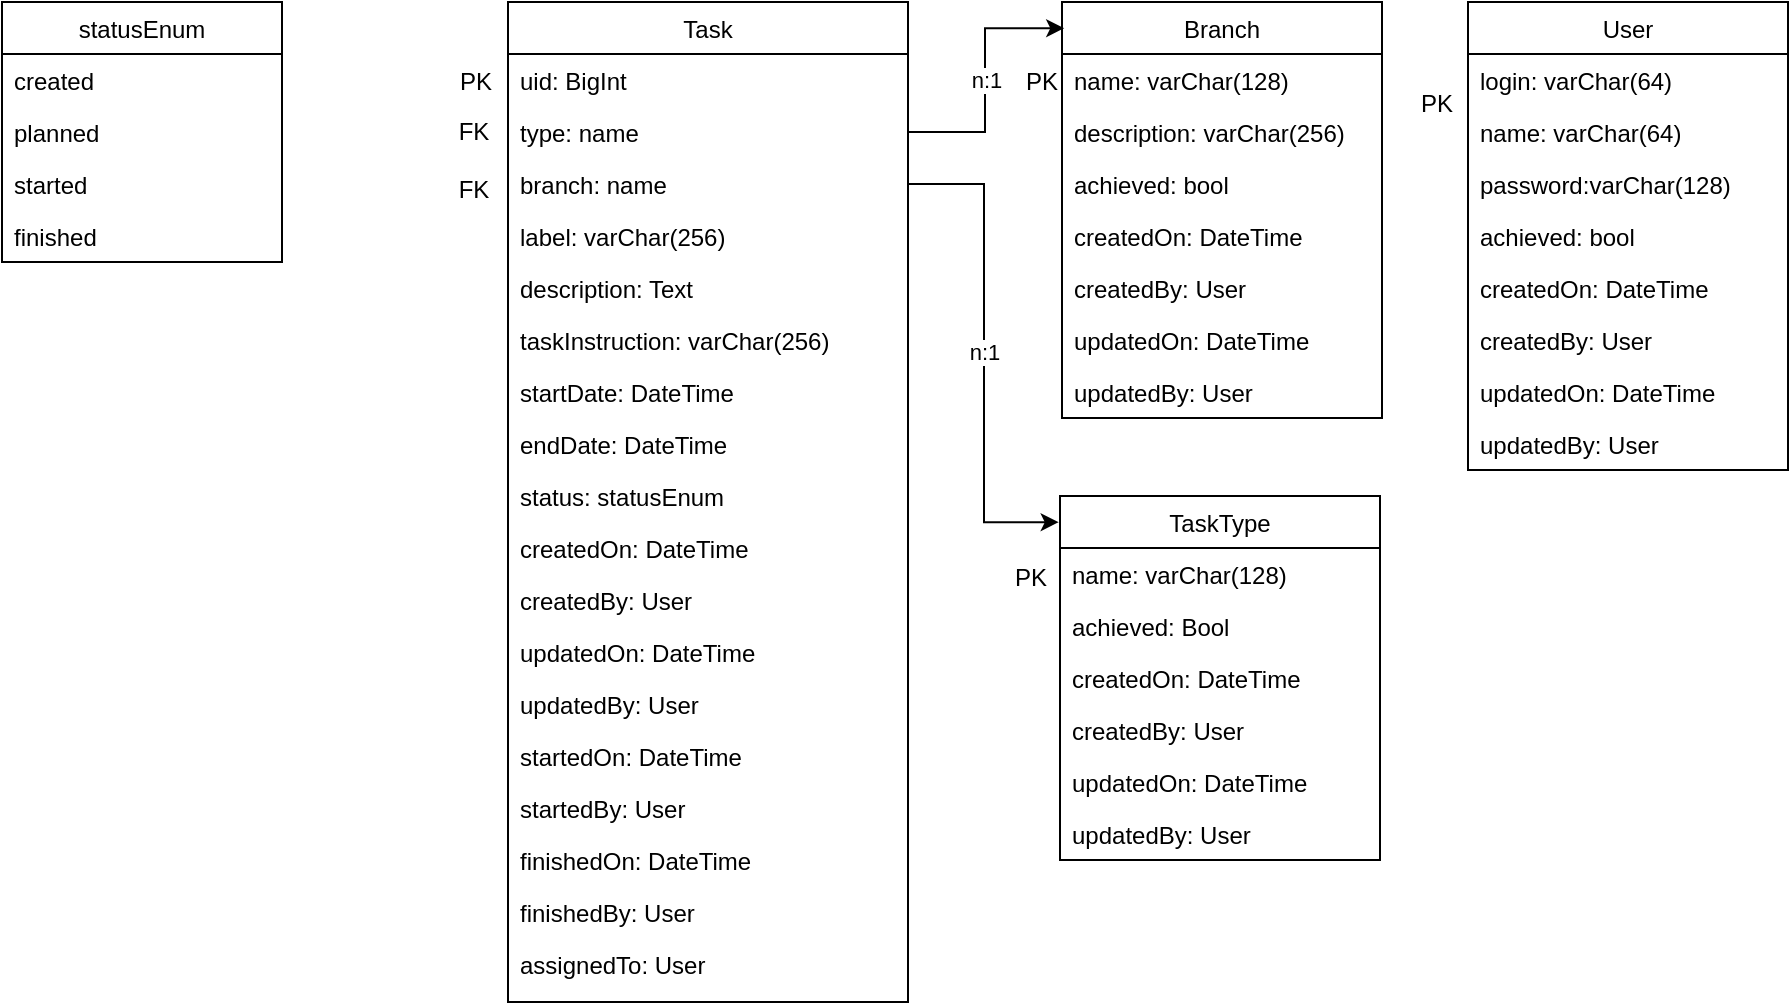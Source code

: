<mxfile version="19.0.0" type="device"><diagram id="C5RBs43oDa-KdzZeNtuy" name="Page-1"><mxGraphModel dx="1381" dy="591" grid="0" gridSize="10" guides="0" tooltips="1" connect="1" arrows="1" fold="1" page="0" pageScale="1" pageWidth="827" pageHeight="1169" math="0" shadow="0"><root><mxCell id="WIyWlLk6GJQsqaUBKTNV-0"/><mxCell id="WIyWlLk6GJQsqaUBKTNV-1" parent="WIyWlLk6GJQsqaUBKTNV-0"/><mxCell id="zkfFHV4jXpPFQw0GAbJ--0" value="Task" style="swimlane;fontStyle=0;align=center;verticalAlign=top;childLayout=stackLayout;horizontal=1;startSize=26;horizontalStack=0;resizeParent=1;resizeLast=0;collapsible=1;marginBottom=0;rounded=0;shadow=0;strokeWidth=1;" parent="WIyWlLk6GJQsqaUBKTNV-1" vertex="1"><mxGeometry x="3" y="80" width="200" height="500" as="geometry"><mxRectangle x="70" y="100" width="160" height="26" as="alternateBounds"/></mxGeometry></mxCell><mxCell id="zkfFHV4jXpPFQw0GAbJ--1" value="uid: BigInt" style="text;align=left;verticalAlign=top;spacingLeft=4;spacingRight=4;overflow=hidden;rotatable=0;points=[[0,0.5],[1,0.5]];portConstraint=eastwest;" parent="zkfFHV4jXpPFQw0GAbJ--0" vertex="1"><mxGeometry y="26" width="200" height="26" as="geometry"/></mxCell><mxCell id="zkfFHV4jXpPFQw0GAbJ--3" value="type: name" style="text;align=left;verticalAlign=top;spacingLeft=4;spacingRight=4;overflow=hidden;rotatable=0;points=[[0,0.5],[1,0.5]];portConstraint=eastwest;rounded=0;shadow=0;html=0;" parent="zkfFHV4jXpPFQw0GAbJ--0" vertex="1"><mxGeometry y="52" width="200" height="26" as="geometry"/></mxCell><mxCell id="723ChH0FQPOW0OSQCUjx-0" value="branch: name" style="text;align=left;verticalAlign=top;spacingLeft=4;spacingRight=4;overflow=hidden;rotatable=0;points=[[0,0.5],[1,0.5]];portConstraint=eastwest;rounded=0;shadow=0;html=0;" parent="zkfFHV4jXpPFQw0GAbJ--0" vertex="1"><mxGeometry y="78" width="200" height="26" as="geometry"/></mxCell><mxCell id="MRvpnOqSH5YKRGcCdDBZ-0" value="label: varChar(256)" style="text;align=left;verticalAlign=top;spacingLeft=4;spacingRight=4;overflow=hidden;rotatable=0;points=[[0,0.5],[1,0.5]];portConstraint=eastwest;rounded=0;shadow=0;html=0;" parent="zkfFHV4jXpPFQw0GAbJ--0" vertex="1"><mxGeometry y="104" width="200" height="26" as="geometry"/></mxCell><mxCell id="MRvpnOqSH5YKRGcCdDBZ-1" value="description: Text" style="text;align=left;verticalAlign=top;spacingLeft=4;spacingRight=4;overflow=hidden;rotatable=0;points=[[0,0.5],[1,0.5]];portConstraint=eastwest;rounded=0;shadow=0;html=0;" parent="zkfFHV4jXpPFQw0GAbJ--0" vertex="1"><mxGeometry y="130" width="200" height="26" as="geometry"/></mxCell><mxCell id="xe4j3x-Gy7MrRvBosijh-3" value="taskInstruction: varChar(256)" style="text;align=left;verticalAlign=top;spacingLeft=4;spacingRight=4;overflow=hidden;rotatable=0;points=[[0,0.5],[1,0.5]];portConstraint=eastwest;rounded=0;shadow=0;html=0;" parent="zkfFHV4jXpPFQw0GAbJ--0" vertex="1"><mxGeometry y="156" width="200" height="26" as="geometry"/></mxCell><mxCell id="MRvpnOqSH5YKRGcCdDBZ-2" value="startDate: DateTime" style="text;align=left;verticalAlign=top;spacingLeft=4;spacingRight=4;overflow=hidden;rotatable=0;points=[[0,0.5],[1,0.5]];portConstraint=eastwest;rounded=0;shadow=0;html=0;" parent="zkfFHV4jXpPFQw0GAbJ--0" vertex="1"><mxGeometry y="182" width="200" height="26" as="geometry"/></mxCell><mxCell id="MRvpnOqSH5YKRGcCdDBZ-3" value="endDate: DateTime" style="text;align=left;verticalAlign=top;spacingLeft=4;spacingRight=4;overflow=hidden;rotatable=0;points=[[0,0.5],[1,0.5]];portConstraint=eastwest;rounded=0;shadow=0;html=0;" parent="zkfFHV4jXpPFQw0GAbJ--0" vertex="1"><mxGeometry y="208" width="200" height="26" as="geometry"/></mxCell><mxCell id="MRvpnOqSH5YKRGcCdDBZ-4" value="status: statusEnum" style="text;align=left;verticalAlign=top;spacingLeft=4;spacingRight=4;overflow=hidden;rotatable=0;points=[[0,0.5],[1,0.5]];portConstraint=eastwest;rounded=0;shadow=0;html=0;" parent="zkfFHV4jXpPFQw0GAbJ--0" vertex="1"><mxGeometry y="234" width="200" height="26" as="geometry"/></mxCell><mxCell id="MRvpnOqSH5YKRGcCdDBZ-7" value="createdOn: DateTime" style="text;align=left;verticalAlign=top;spacingLeft=4;spacingRight=4;overflow=hidden;rotatable=0;points=[[0,0.5],[1,0.5]];portConstraint=eastwest;rounded=0;shadow=0;html=0;" parent="zkfFHV4jXpPFQw0GAbJ--0" vertex="1"><mxGeometry y="260" width="200" height="26" as="geometry"/></mxCell><mxCell id="MRvpnOqSH5YKRGcCdDBZ-8" value="createdBy: User" style="text;align=left;verticalAlign=top;spacingLeft=4;spacingRight=4;overflow=hidden;rotatable=0;points=[[0,0.5],[1,0.5]];portConstraint=eastwest;rounded=0;shadow=0;html=0;" parent="zkfFHV4jXpPFQw0GAbJ--0" vertex="1"><mxGeometry y="286" width="200" height="26" as="geometry"/></mxCell><mxCell id="MRvpnOqSH5YKRGcCdDBZ-9" value="updatedOn: DateTime" style="text;align=left;verticalAlign=top;spacingLeft=4;spacingRight=4;overflow=hidden;rotatable=0;points=[[0,0.5],[1,0.5]];portConstraint=eastwest;rounded=0;shadow=0;html=0;" parent="zkfFHV4jXpPFQw0GAbJ--0" vertex="1"><mxGeometry y="312" width="200" height="26" as="geometry"/></mxCell><mxCell id="MRvpnOqSH5YKRGcCdDBZ-10" value="updatedBy: User" style="text;align=left;verticalAlign=top;spacingLeft=4;spacingRight=4;overflow=hidden;rotatable=0;points=[[0,0.5],[1,0.5]];portConstraint=eastwest;rounded=0;shadow=0;html=0;" parent="zkfFHV4jXpPFQw0GAbJ--0" vertex="1"><mxGeometry y="338" width="200" height="26" as="geometry"/></mxCell><mxCell id="MRvpnOqSH5YKRGcCdDBZ-11" value="startedOn: DateTime" style="text;align=left;verticalAlign=top;spacingLeft=4;spacingRight=4;overflow=hidden;rotatable=0;points=[[0,0.5],[1,0.5]];portConstraint=eastwest;rounded=0;shadow=0;html=0;" parent="zkfFHV4jXpPFQw0GAbJ--0" vertex="1"><mxGeometry y="364" width="200" height="26" as="geometry"/></mxCell><mxCell id="MRvpnOqSH5YKRGcCdDBZ-12" value="startedBy: User" style="text;align=left;verticalAlign=top;spacingLeft=4;spacingRight=4;overflow=hidden;rotatable=0;points=[[0,0.5],[1,0.5]];portConstraint=eastwest;rounded=0;shadow=0;html=0;" parent="zkfFHV4jXpPFQw0GAbJ--0" vertex="1"><mxGeometry y="390" width="200" height="26" as="geometry"/></mxCell><mxCell id="MRvpnOqSH5YKRGcCdDBZ-13" value="finishedOn: DateTime" style="text;align=left;verticalAlign=top;spacingLeft=4;spacingRight=4;overflow=hidden;rotatable=0;points=[[0,0.5],[1,0.5]];portConstraint=eastwest;rounded=0;shadow=0;html=0;" parent="zkfFHV4jXpPFQw0GAbJ--0" vertex="1"><mxGeometry y="416" width="200" height="26" as="geometry"/></mxCell><mxCell id="MRvpnOqSH5YKRGcCdDBZ-14" value="finishedBy: User" style="text;align=left;verticalAlign=top;spacingLeft=4;spacingRight=4;overflow=hidden;rotatable=0;points=[[0,0.5],[1,0.5]];portConstraint=eastwest;rounded=0;shadow=0;html=0;" parent="zkfFHV4jXpPFQw0GAbJ--0" vertex="1"><mxGeometry y="442" width="200" height="26" as="geometry"/></mxCell><mxCell id="MRvpnOqSH5YKRGcCdDBZ-15" value="assignedTo: User" style="text;align=left;verticalAlign=top;spacingLeft=4;spacingRight=4;overflow=hidden;rotatable=0;points=[[0,0.5],[1,0.5]];portConstraint=eastwest;rounded=0;shadow=0;html=0;" parent="zkfFHV4jXpPFQw0GAbJ--0" vertex="1"><mxGeometry y="468" width="200" height="26" as="geometry"/></mxCell><mxCell id="85Tb4aOprk9gCxHOZDZa-44" value="Branch" style="swimlane;fontStyle=0;childLayout=stackLayout;horizontal=1;startSize=26;fillColor=none;horizontalStack=0;resizeParent=1;resizeParentMax=0;resizeLast=0;collapsible=1;marginBottom=0;" parent="WIyWlLk6GJQsqaUBKTNV-1" vertex="1"><mxGeometry x="280" y="80" width="160" height="208" as="geometry"/></mxCell><mxCell id="85Tb4aOprk9gCxHOZDZa-50" value="name: varChar(128)" style="text;strokeColor=none;fillColor=none;align=left;verticalAlign=top;spacingLeft=4;spacingRight=4;overflow=hidden;rotatable=0;points=[[0,0.5],[1,0.5]];portConstraint=eastwest;" parent="85Tb4aOprk9gCxHOZDZa-44" vertex="1"><mxGeometry y="26" width="160" height="26" as="geometry"/></mxCell><mxCell id="85Tb4aOprk9gCxHOZDZa-51" value="description: varChar(256)" style="text;strokeColor=none;fillColor=none;align=left;verticalAlign=top;spacingLeft=4;spacingRight=4;overflow=hidden;rotatable=0;points=[[0,0.5],[1,0.5]];portConstraint=eastwest;" parent="85Tb4aOprk9gCxHOZDZa-44" vertex="1"><mxGeometry y="52" width="160" height="26" as="geometry"/></mxCell><mxCell id="85Tb4aOprk9gCxHOZDZa-56" value="achieved: bool" style="text;strokeColor=none;fillColor=none;align=left;verticalAlign=top;spacingLeft=4;spacingRight=4;overflow=hidden;rotatable=0;points=[[0,0.5],[1,0.5]];portConstraint=eastwest;" parent="85Tb4aOprk9gCxHOZDZa-44" vertex="1"><mxGeometry y="78" width="160" height="26" as="geometry"/></mxCell><mxCell id="85Tb4aOprk9gCxHOZDZa-52" value="createdOn: DateTime" style="text;strokeColor=none;fillColor=none;align=left;verticalAlign=top;spacingLeft=4;spacingRight=4;overflow=hidden;rotatable=0;points=[[0,0.5],[1,0.5]];portConstraint=eastwest;" parent="85Tb4aOprk9gCxHOZDZa-44" vertex="1"><mxGeometry y="104" width="160" height="26" as="geometry"/></mxCell><mxCell id="85Tb4aOprk9gCxHOZDZa-53" value="createdBy: User" style="text;strokeColor=none;fillColor=none;align=left;verticalAlign=top;spacingLeft=4;spacingRight=4;overflow=hidden;rotatable=0;points=[[0,0.5],[1,0.5]];portConstraint=eastwest;" parent="85Tb4aOprk9gCxHOZDZa-44" vertex="1"><mxGeometry y="130" width="160" height="26" as="geometry"/></mxCell><mxCell id="85Tb4aOprk9gCxHOZDZa-54" value="updatedOn: DateTime" style="text;strokeColor=none;fillColor=none;align=left;verticalAlign=top;spacingLeft=4;spacingRight=4;overflow=hidden;rotatable=0;points=[[0,0.5],[1,0.5]];portConstraint=eastwest;" parent="85Tb4aOprk9gCxHOZDZa-44" vertex="1"><mxGeometry y="156" width="160" height="26" as="geometry"/></mxCell><mxCell id="85Tb4aOprk9gCxHOZDZa-55" value="updatedBy: User" style="text;strokeColor=none;fillColor=none;align=left;verticalAlign=top;spacingLeft=4;spacingRight=4;overflow=hidden;rotatable=0;points=[[0,0.5],[1,0.5]];portConstraint=eastwest;" parent="85Tb4aOprk9gCxHOZDZa-44" vertex="1"><mxGeometry y="182" width="160" height="26" as="geometry"/></mxCell><mxCell id="85Tb4aOprk9gCxHOZDZa-58" value="TaskType" style="swimlane;fontStyle=0;childLayout=stackLayout;horizontal=1;startSize=26;fillColor=none;horizontalStack=0;resizeParent=1;resizeParentMax=0;resizeLast=0;collapsible=1;marginBottom=0;" parent="WIyWlLk6GJQsqaUBKTNV-1" vertex="1"><mxGeometry x="279" y="327" width="160" height="182" as="geometry"/></mxCell><mxCell id="85Tb4aOprk9gCxHOZDZa-59" value="name: varChar(128)" style="text;strokeColor=none;fillColor=none;align=left;verticalAlign=top;spacingLeft=4;spacingRight=4;overflow=hidden;rotatable=0;points=[[0,0.5],[1,0.5]];portConstraint=eastwest;" parent="85Tb4aOprk9gCxHOZDZa-58" vertex="1"><mxGeometry y="26" width="160" height="26" as="geometry"/></mxCell><mxCell id="85Tb4aOprk9gCxHOZDZa-65" value="achieved: Bool" style="text;strokeColor=none;fillColor=none;align=left;verticalAlign=top;spacingLeft=4;spacingRight=4;overflow=hidden;rotatable=0;points=[[0,0.5],[1,0.5]];portConstraint=eastwest;" parent="85Tb4aOprk9gCxHOZDZa-58" vertex="1"><mxGeometry y="52" width="160" height="26" as="geometry"/></mxCell><mxCell id="85Tb4aOprk9gCxHOZDZa-61" value="createdOn: DateTime" style="text;strokeColor=none;fillColor=none;align=left;verticalAlign=top;spacingLeft=4;spacingRight=4;overflow=hidden;rotatable=0;points=[[0,0.5],[1,0.5]];portConstraint=eastwest;" parent="85Tb4aOprk9gCxHOZDZa-58" vertex="1"><mxGeometry y="78" width="160" height="26" as="geometry"/></mxCell><mxCell id="85Tb4aOprk9gCxHOZDZa-62" value="createdBy: User " style="text;strokeColor=none;fillColor=none;align=left;verticalAlign=top;spacingLeft=4;spacingRight=4;overflow=hidden;rotatable=0;points=[[0,0.5],[1,0.5]];portConstraint=eastwest;" parent="85Tb4aOprk9gCxHOZDZa-58" vertex="1"><mxGeometry y="104" width="160" height="26" as="geometry"/></mxCell><mxCell id="85Tb4aOprk9gCxHOZDZa-63" value="updatedOn: DateTime" style="text;strokeColor=none;fillColor=none;align=left;verticalAlign=top;spacingLeft=4;spacingRight=4;overflow=hidden;rotatable=0;points=[[0,0.5],[1,0.5]];portConstraint=eastwest;" parent="85Tb4aOprk9gCxHOZDZa-58" vertex="1"><mxGeometry y="130" width="160" height="26" as="geometry"/></mxCell><mxCell id="85Tb4aOprk9gCxHOZDZa-64" value="updatedBy: User" style="text;strokeColor=none;fillColor=none;align=left;verticalAlign=top;spacingLeft=4;spacingRight=4;overflow=hidden;rotatable=0;points=[[0,0.5],[1,0.5]];portConstraint=eastwest;" parent="85Tb4aOprk9gCxHOZDZa-58" vertex="1"><mxGeometry y="156" width="160" height="26" as="geometry"/></mxCell><mxCell id="MEhReO5eNilIqWOjxO63-0" value="User" style="swimlane;fontStyle=0;childLayout=stackLayout;horizontal=1;startSize=26;fillColor=none;horizontalStack=0;resizeParent=1;resizeParentMax=0;resizeLast=0;collapsible=1;marginBottom=0;" parent="WIyWlLk6GJQsqaUBKTNV-1" vertex="1"><mxGeometry x="483" y="80" width="160" height="234" as="geometry"/></mxCell><mxCell id="MEhReO5eNilIqWOjxO63-1" value="login: varChar(64)" style="text;strokeColor=none;fillColor=none;align=left;verticalAlign=top;spacingLeft=4;spacingRight=4;overflow=hidden;rotatable=0;points=[[0,0.5],[1,0.5]];portConstraint=eastwest;" parent="MEhReO5eNilIqWOjxO63-0" vertex="1"><mxGeometry y="26" width="160" height="26" as="geometry"/></mxCell><mxCell id="MEhReO5eNilIqWOjxO63-2" value="name: varChar(64)" style="text;strokeColor=none;fillColor=none;align=left;verticalAlign=top;spacingLeft=4;spacingRight=4;overflow=hidden;rotatable=0;points=[[0,0.5],[1,0.5]];portConstraint=eastwest;" parent="MEhReO5eNilIqWOjxO63-0" vertex="1"><mxGeometry y="52" width="160" height="26" as="geometry"/></mxCell><mxCell id="MEhReO5eNilIqWOjxO63-8" value="password:varChar(128)" style="text;strokeColor=none;fillColor=none;align=left;verticalAlign=top;spacingLeft=4;spacingRight=4;overflow=hidden;rotatable=0;points=[[0,0.5],[1,0.5]];portConstraint=eastwest;" parent="MEhReO5eNilIqWOjxO63-0" vertex="1"><mxGeometry y="78" width="160" height="26" as="geometry"/></mxCell><mxCell id="MEhReO5eNilIqWOjxO63-7" value="achieved: bool" style="text;strokeColor=none;fillColor=none;align=left;verticalAlign=top;spacingLeft=4;spacingRight=4;overflow=hidden;rotatable=0;points=[[0,0.5],[1,0.5]];portConstraint=eastwest;" parent="MEhReO5eNilIqWOjxO63-0" vertex="1"><mxGeometry y="104" width="160" height="26" as="geometry"/></mxCell><mxCell id="MEhReO5eNilIqWOjxO63-3" value="createdOn: DateTime" style="text;strokeColor=none;fillColor=none;align=left;verticalAlign=top;spacingLeft=4;spacingRight=4;overflow=hidden;rotatable=0;points=[[0,0.5],[1,0.5]];portConstraint=eastwest;" parent="MEhReO5eNilIqWOjxO63-0" vertex="1"><mxGeometry y="130" width="160" height="26" as="geometry"/></mxCell><mxCell id="MEhReO5eNilIqWOjxO63-4" value="createdBy: User" style="text;strokeColor=none;fillColor=none;align=left;verticalAlign=top;spacingLeft=4;spacingRight=4;overflow=hidden;rotatable=0;points=[[0,0.5],[1,0.5]];portConstraint=eastwest;" parent="MEhReO5eNilIqWOjxO63-0" vertex="1"><mxGeometry y="156" width="160" height="26" as="geometry"/></mxCell><mxCell id="MEhReO5eNilIqWOjxO63-5" value="updatedOn: DateTime" style="text;strokeColor=none;fillColor=none;align=left;verticalAlign=top;spacingLeft=4;spacingRight=4;overflow=hidden;rotatable=0;points=[[0,0.5],[1,0.5]];portConstraint=eastwest;" parent="MEhReO5eNilIqWOjxO63-0" vertex="1"><mxGeometry y="182" width="160" height="26" as="geometry"/></mxCell><mxCell id="MEhReO5eNilIqWOjxO63-6" value="updatedBy: User" style="text;strokeColor=none;fillColor=none;align=left;verticalAlign=top;spacingLeft=4;spacingRight=4;overflow=hidden;rotatable=0;points=[[0,0.5],[1,0.5]];portConstraint=eastwest;" parent="MEhReO5eNilIqWOjxO63-0" vertex="1"><mxGeometry y="208" width="160" height="26" as="geometry"/></mxCell><mxCell id="MEhReO5eNilIqWOjxO63-10" value="PK" style="text;html=1;strokeColor=none;fillColor=none;align=center;verticalAlign=middle;whiteSpace=wrap;rounded=0;" parent="WIyWlLk6GJQsqaUBKTNV-1" vertex="1"><mxGeometry x="-28" y="105" width="30" height="30" as="geometry"/></mxCell><mxCell id="MEhReO5eNilIqWOjxO63-11" value="PK" style="text;html=1;strokeColor=none;fillColor=none;align=center;verticalAlign=middle;whiteSpace=wrap;rounded=0;" parent="WIyWlLk6GJQsqaUBKTNV-1" vertex="1"><mxGeometry x="260" y="105" width="20" height="30" as="geometry"/></mxCell><mxCell id="MEhReO5eNilIqWOjxO63-13" value="PK" style="text;html=1;strokeColor=none;fillColor=none;align=center;verticalAlign=middle;whiteSpace=wrap;rounded=0;" parent="WIyWlLk6GJQsqaUBKTNV-1" vertex="1"><mxGeometry x="250" y="353" width="29" height="30" as="geometry"/></mxCell><mxCell id="MEhReO5eNilIqWOjxO63-14" value="PK" style="text;html=1;strokeColor=none;fillColor=none;align=center;verticalAlign=middle;whiteSpace=wrap;rounded=0;" parent="WIyWlLk6GJQsqaUBKTNV-1" vertex="1"><mxGeometry x="453" y="116" width="29" height="30" as="geometry"/></mxCell><mxCell id="MEhReO5eNilIqWOjxO63-15" value="statusEnum" style="swimlane;fontStyle=0;childLayout=stackLayout;horizontal=1;startSize=26;fillColor=none;horizontalStack=0;resizeParent=1;resizeParentMax=0;resizeLast=0;collapsible=1;marginBottom=0;" parent="WIyWlLk6GJQsqaUBKTNV-1" vertex="1"><mxGeometry x="-250" y="80" width="140" height="130" as="geometry"/></mxCell><mxCell id="MEhReO5eNilIqWOjxO63-16" value="created" style="text;strokeColor=none;fillColor=none;align=left;verticalAlign=top;spacingLeft=4;spacingRight=4;overflow=hidden;rotatable=0;points=[[0,0.5],[1,0.5]];portConstraint=eastwest;" parent="MEhReO5eNilIqWOjxO63-15" vertex="1"><mxGeometry y="26" width="140" height="26" as="geometry"/></mxCell><mxCell id="MEhReO5eNilIqWOjxO63-17" value="planned" style="text;strokeColor=none;fillColor=none;align=left;verticalAlign=top;spacingLeft=4;spacingRight=4;overflow=hidden;rotatable=0;points=[[0,0.5],[1,0.5]];portConstraint=eastwest;" parent="MEhReO5eNilIqWOjxO63-15" vertex="1"><mxGeometry y="52" width="140" height="26" as="geometry"/></mxCell><mxCell id="MEhReO5eNilIqWOjxO63-21" value="started" style="text;strokeColor=none;fillColor=none;align=left;verticalAlign=top;spacingLeft=4;spacingRight=4;overflow=hidden;rotatable=0;points=[[0,0.5],[1,0.5]];portConstraint=eastwest;" parent="MEhReO5eNilIqWOjxO63-15" vertex="1"><mxGeometry y="78" width="140" height="26" as="geometry"/></mxCell><mxCell id="MEhReO5eNilIqWOjxO63-22" value="finished" style="text;strokeColor=none;fillColor=none;align=left;verticalAlign=top;spacingLeft=4;spacingRight=4;overflow=hidden;rotatable=0;points=[[0,0.5],[1,0.5]];portConstraint=eastwest;" parent="MEhReO5eNilIqWOjxO63-15" vertex="1"><mxGeometry y="104" width="140" height="26" as="geometry"/></mxCell><mxCell id="g5qH4Pro-GNk9DJdbv01-0" value="FK" style="text;html=1;strokeColor=none;fillColor=none;align=center;verticalAlign=middle;whiteSpace=wrap;rounded=0;" vertex="1" parent="WIyWlLk6GJQsqaUBKTNV-1"><mxGeometry x="-29" y="130" width="30" height="30" as="geometry"/></mxCell><mxCell id="g5qH4Pro-GNk9DJdbv01-1" value="FK" style="text;html=1;strokeColor=none;fillColor=none;align=center;verticalAlign=middle;whiteSpace=wrap;rounded=0;" vertex="1" parent="WIyWlLk6GJQsqaUBKTNV-1"><mxGeometry x="-29" y="159" width="30" height="30" as="geometry"/></mxCell><mxCell id="g5qH4Pro-GNk9DJdbv01-2" value="n:1" style="edgeStyle=orthogonalEdgeStyle;rounded=0;orthogonalLoop=1;jettySize=auto;html=1;entryX=0.007;entryY=0.063;entryDx=0;entryDy=0;entryPerimeter=0;" edge="1" parent="WIyWlLk6GJQsqaUBKTNV-1" source="zkfFHV4jXpPFQw0GAbJ--3" target="85Tb4aOprk9gCxHOZDZa-44"><mxGeometry relative="1" as="geometry"/></mxCell><mxCell id="g5qH4Pro-GNk9DJdbv01-5" value="n:1" style="edgeStyle=orthogonalEdgeStyle;rounded=0;orthogonalLoop=1;jettySize=auto;html=1;entryX=-0.004;entryY=0.072;entryDx=0;entryDy=0;entryPerimeter=0;" edge="1" parent="WIyWlLk6GJQsqaUBKTNV-1" source="723ChH0FQPOW0OSQCUjx-0" target="85Tb4aOprk9gCxHOZDZa-58"><mxGeometry relative="1" as="geometry"/></mxCell></root></mxGraphModel></diagram></mxfile>